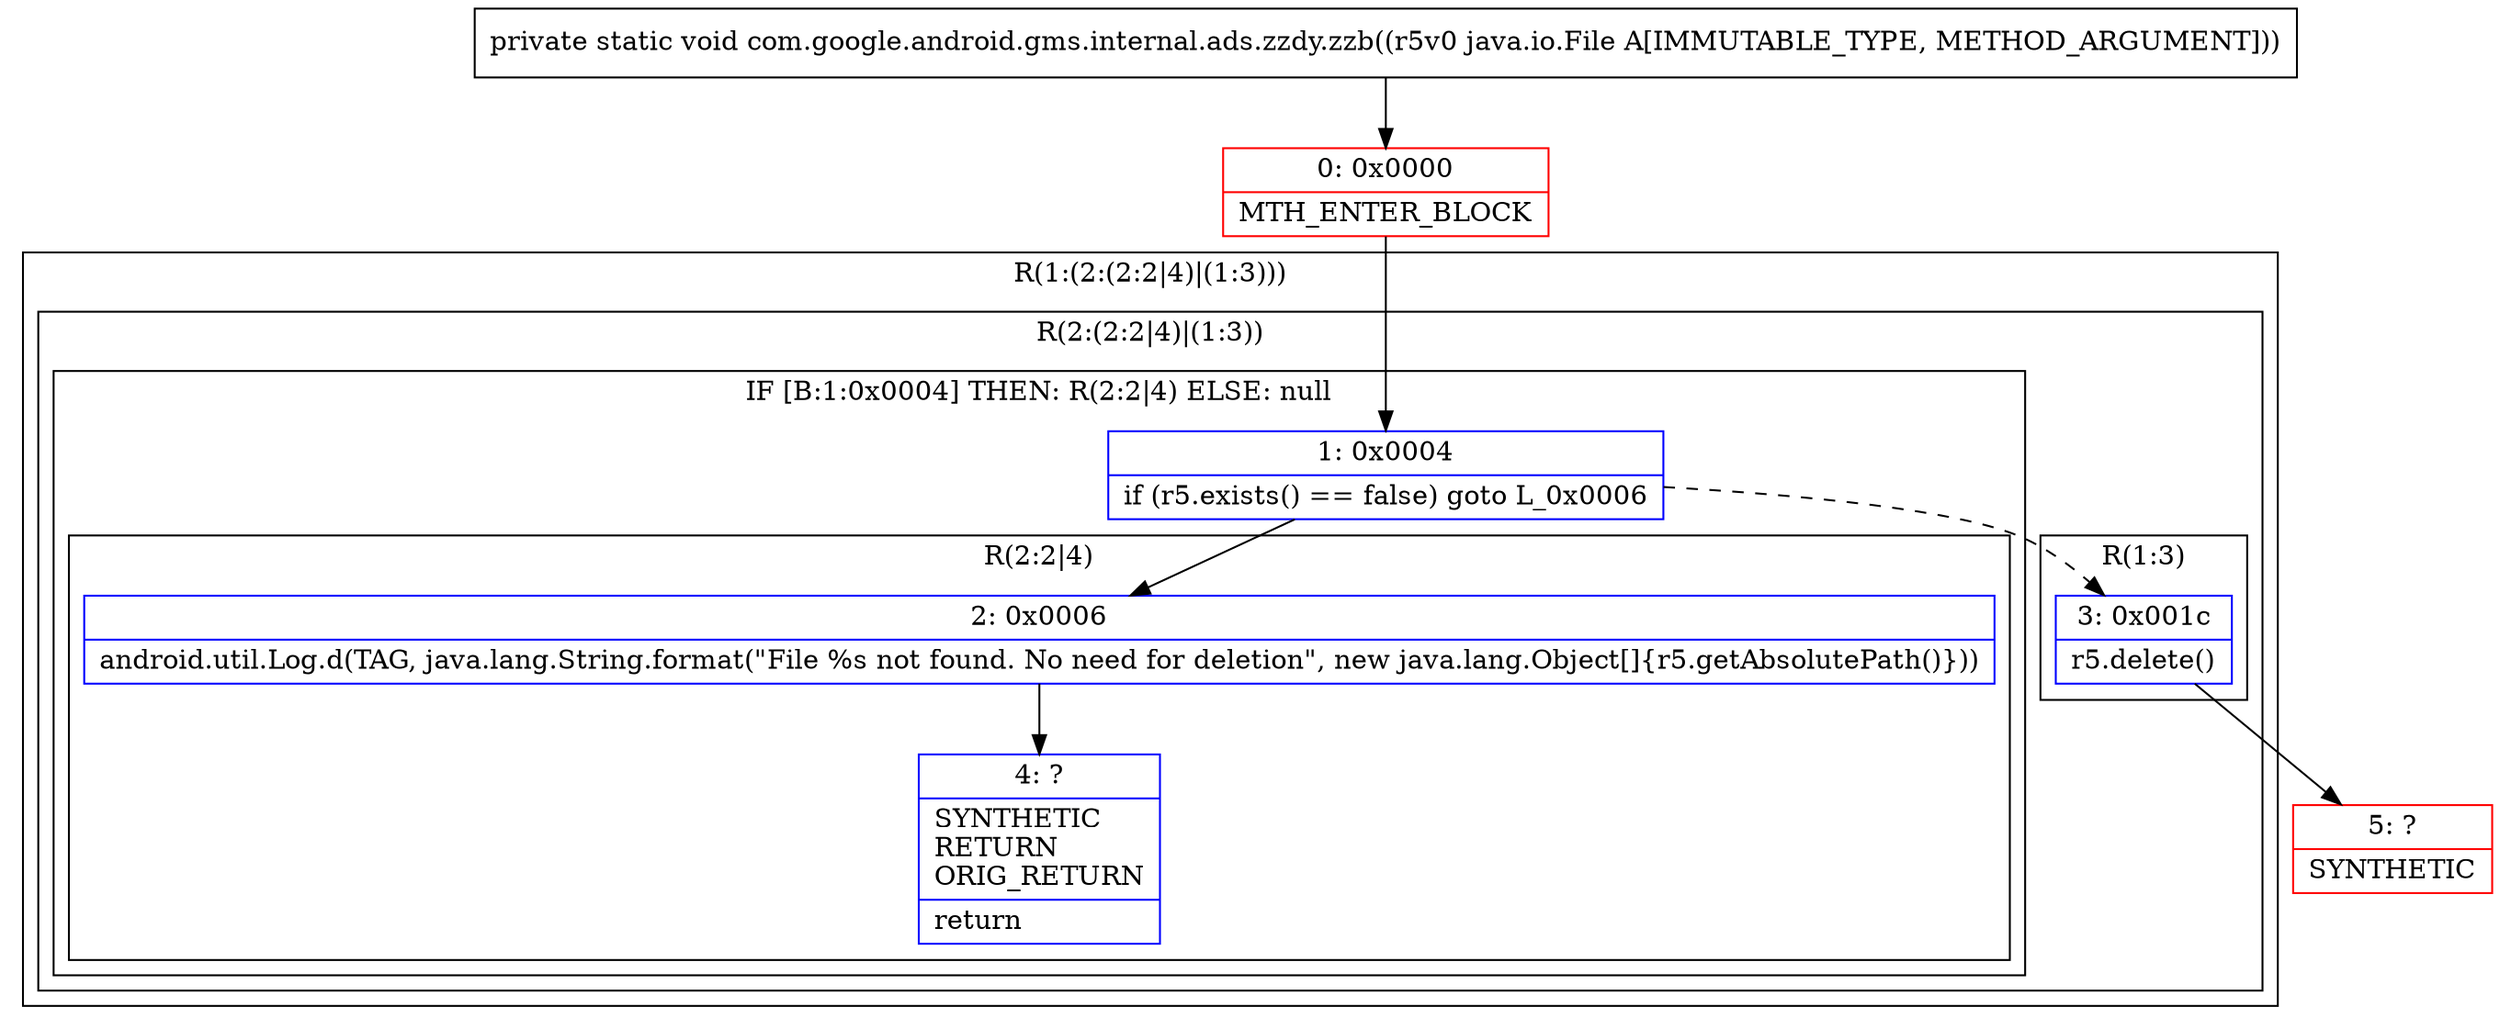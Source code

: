 digraph "CFG forcom.google.android.gms.internal.ads.zzdy.zzb(Ljava\/io\/File;)V" {
subgraph cluster_Region_1559510788 {
label = "R(1:(2:(2:2|4)|(1:3)))";
node [shape=record,color=blue];
subgraph cluster_Region_862435122 {
label = "R(2:(2:2|4)|(1:3))";
node [shape=record,color=blue];
subgraph cluster_IfRegion_164589974 {
label = "IF [B:1:0x0004] THEN: R(2:2|4) ELSE: null";
node [shape=record,color=blue];
Node_1 [shape=record,label="{1\:\ 0x0004|if (r5.exists() == false) goto L_0x0006\l}"];
subgraph cluster_Region_623205506 {
label = "R(2:2|4)";
node [shape=record,color=blue];
Node_2 [shape=record,label="{2\:\ 0x0006|android.util.Log.d(TAG, java.lang.String.format(\"File %s not found. No need for deletion\", new java.lang.Object[]\{r5.getAbsolutePath()\}))\l}"];
Node_4 [shape=record,label="{4\:\ ?|SYNTHETIC\lRETURN\lORIG_RETURN\l|return\l}"];
}
}
subgraph cluster_Region_1481919293 {
label = "R(1:3)";
node [shape=record,color=blue];
Node_3 [shape=record,label="{3\:\ 0x001c|r5.delete()\l}"];
}
}
}
Node_0 [shape=record,color=red,label="{0\:\ 0x0000|MTH_ENTER_BLOCK\l}"];
Node_5 [shape=record,color=red,label="{5\:\ ?|SYNTHETIC\l}"];
MethodNode[shape=record,label="{private static void com.google.android.gms.internal.ads.zzdy.zzb((r5v0 java.io.File A[IMMUTABLE_TYPE, METHOD_ARGUMENT])) }"];
MethodNode -> Node_0;
Node_1 -> Node_2;
Node_1 -> Node_3[style=dashed];
Node_2 -> Node_4;
Node_3 -> Node_5;
Node_0 -> Node_1;
}

